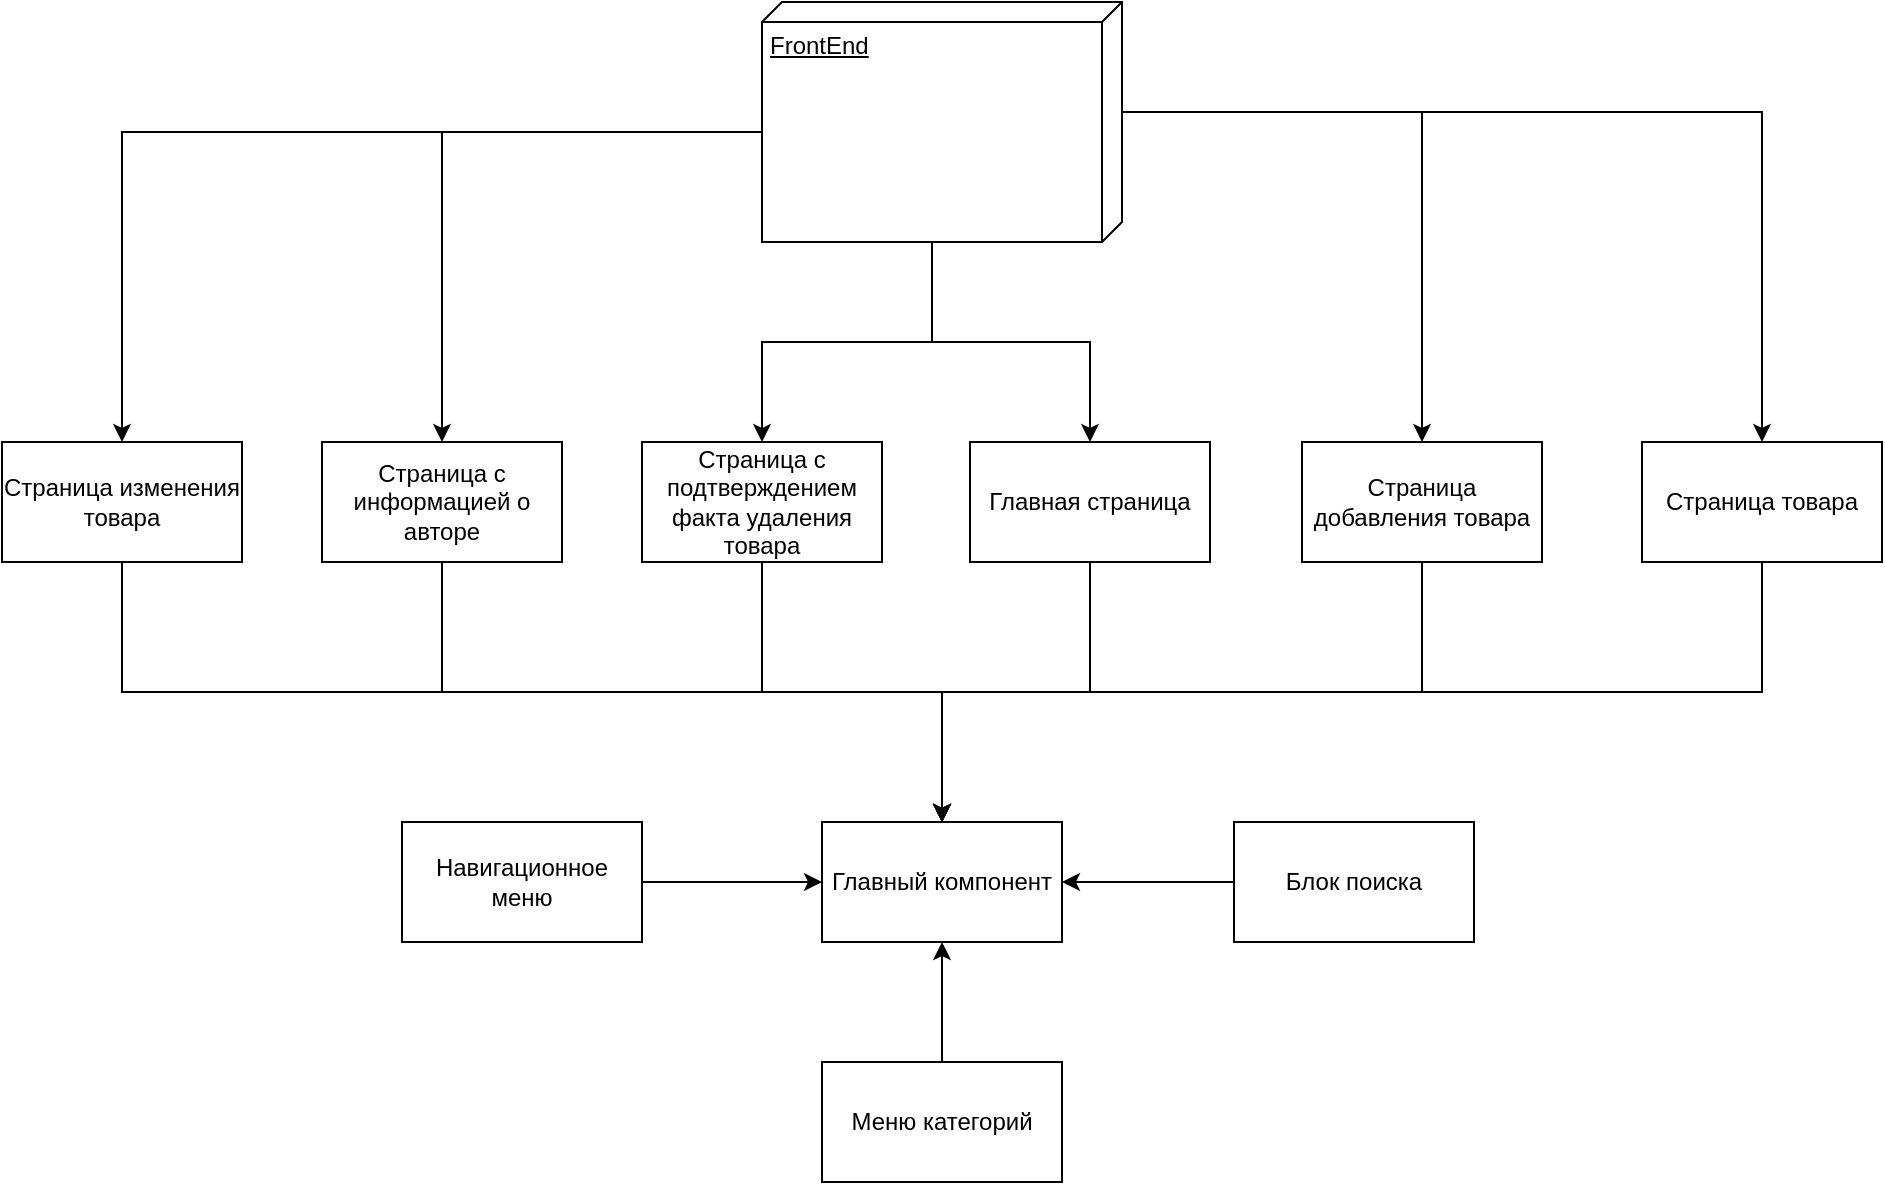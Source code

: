 <mxfile version="13.1.3" type="device"><diagram id="t45Dhyoi134vQA3ZzKPk" name="Page-1"><mxGraphModel dx="1422" dy="762" grid="1" gridSize="10" guides="1" tooltips="1" connect="1" arrows="1" fold="1" page="1" pageScale="1" pageWidth="1169" pageHeight="827" math="0" shadow="0"><root><mxCell id="0"/><mxCell id="1" parent="0"/><mxCell id="jMGd-ehOKHNFnBsLzqc--25" style="edgeStyle=orthogonalEdgeStyle;rounded=0;orthogonalLoop=1;jettySize=auto;html=1;exitX=0;exitY=0;exitDx=65;exitDy=180;exitPerimeter=0;entryX=0.5;entryY=0;entryDx=0;entryDy=0;" edge="1" parent="1" source="jMGd-ehOKHNFnBsLzqc--14" target="jMGd-ehOKHNFnBsLzqc--20"><mxGeometry relative="1" as="geometry"/></mxCell><mxCell id="jMGd-ehOKHNFnBsLzqc--26" style="edgeStyle=orthogonalEdgeStyle;rounded=0;orthogonalLoop=1;jettySize=auto;html=1;exitX=0;exitY=0;exitDx=65;exitDy=180;exitPerimeter=0;entryX=0.5;entryY=0;entryDx=0;entryDy=0;" edge="1" parent="1" source="jMGd-ehOKHNFnBsLzqc--14" target="jMGd-ehOKHNFnBsLzqc--18"><mxGeometry relative="1" as="geometry"/></mxCell><mxCell id="jMGd-ehOKHNFnBsLzqc--27" style="edgeStyle=orthogonalEdgeStyle;rounded=0;orthogonalLoop=1;jettySize=auto;html=1;exitX=0;exitY=0;exitDx=120;exitDy=95;exitPerimeter=0;entryX=0.5;entryY=0;entryDx=0;entryDy=0;" edge="1" parent="1" source="jMGd-ehOKHNFnBsLzqc--14" target="jMGd-ehOKHNFnBsLzqc--17"><mxGeometry relative="1" as="geometry"/></mxCell><mxCell id="jMGd-ehOKHNFnBsLzqc--28" style="edgeStyle=orthogonalEdgeStyle;rounded=0;orthogonalLoop=1;jettySize=auto;html=1;exitX=0;exitY=0;exitDx=120;exitDy=95;exitPerimeter=0;entryX=0.5;entryY=0;entryDx=0;entryDy=0;" edge="1" parent="1" source="jMGd-ehOKHNFnBsLzqc--14" target="jMGd-ehOKHNFnBsLzqc--15"><mxGeometry relative="1" as="geometry"/></mxCell><mxCell id="jMGd-ehOKHNFnBsLzqc--29" style="edgeStyle=orthogonalEdgeStyle;rounded=0;orthogonalLoop=1;jettySize=auto;html=1;exitX=0;exitY=0;exitDx=55;exitDy=0;exitPerimeter=0;entryX=0.5;entryY=0;entryDx=0;entryDy=0;" edge="1" parent="1" source="jMGd-ehOKHNFnBsLzqc--14" target="jMGd-ehOKHNFnBsLzqc--16"><mxGeometry relative="1" as="geometry"/></mxCell><mxCell id="jMGd-ehOKHNFnBsLzqc--30" style="edgeStyle=orthogonalEdgeStyle;rounded=0;orthogonalLoop=1;jettySize=auto;html=1;exitX=0;exitY=0;exitDx=55;exitDy=0;exitPerimeter=0;entryX=0.5;entryY=0;entryDx=0;entryDy=0;" edge="1" parent="1" source="jMGd-ehOKHNFnBsLzqc--14" target="jMGd-ehOKHNFnBsLzqc--19"><mxGeometry relative="1" as="geometry"/></mxCell><mxCell id="jMGd-ehOKHNFnBsLzqc--14" value="FrontEnd" style="verticalAlign=top;align=left;spacingTop=8;spacingLeft=2;spacingRight=12;shape=cube;size=10;direction=south;fontStyle=4;html=1;" vertex="1" parent="1"><mxGeometry x="544" y="50" width="180" height="120" as="geometry"/></mxCell><mxCell id="jMGd-ehOKHNFnBsLzqc--34" style="edgeStyle=orthogonalEdgeStyle;rounded=0;orthogonalLoop=1;jettySize=auto;html=1;exitX=0.5;exitY=1;exitDx=0;exitDy=0;entryX=0.5;entryY=0;entryDx=0;entryDy=0;" edge="1" parent="1" source="jMGd-ehOKHNFnBsLzqc--15" target="jMGd-ehOKHNFnBsLzqc--21"><mxGeometry relative="1" as="geometry"/></mxCell><mxCell id="jMGd-ehOKHNFnBsLzqc--15" value="Главная страница" style="rounded=0;whiteSpace=wrap;html=1;" vertex="1" parent="1"><mxGeometry x="648" y="270" width="120" height="60" as="geometry"/></mxCell><mxCell id="jMGd-ehOKHNFnBsLzqc--35" style="edgeStyle=orthogonalEdgeStyle;rounded=0;orthogonalLoop=1;jettySize=auto;html=1;exitX=0.5;exitY=1;exitDx=0;exitDy=0;entryX=0.5;entryY=0;entryDx=0;entryDy=0;" edge="1" parent="1" source="jMGd-ehOKHNFnBsLzqc--16" target="jMGd-ehOKHNFnBsLzqc--21"><mxGeometry relative="1" as="geometry"/></mxCell><mxCell id="jMGd-ehOKHNFnBsLzqc--16" value="Страница добавления товара" style="rounded=0;whiteSpace=wrap;html=1;" vertex="1" parent="1"><mxGeometry x="814" y="270" width="120" height="60" as="geometry"/></mxCell><mxCell id="jMGd-ehOKHNFnBsLzqc--33" style="edgeStyle=orthogonalEdgeStyle;rounded=0;orthogonalLoop=1;jettySize=auto;html=1;exitX=0.5;exitY=1;exitDx=0;exitDy=0;entryX=0.5;entryY=0;entryDx=0;entryDy=0;" edge="1" parent="1" source="jMGd-ehOKHNFnBsLzqc--17" target="jMGd-ehOKHNFnBsLzqc--21"><mxGeometry relative="1" as="geometry"><mxPoint x="620" y="370" as="targetPoint"/></mxGeometry></mxCell><mxCell id="jMGd-ehOKHNFnBsLzqc--17" value="Страница с подтверждением факта удаления товара" style="rounded=0;whiteSpace=wrap;html=1;" vertex="1" parent="1"><mxGeometry x="484" y="270" width="120" height="60" as="geometry"/></mxCell><mxCell id="jMGd-ehOKHNFnBsLzqc--32" style="edgeStyle=orthogonalEdgeStyle;rounded=0;orthogonalLoop=1;jettySize=auto;html=1;exitX=0.5;exitY=1;exitDx=0;exitDy=0;entryX=0.5;entryY=0;entryDx=0;entryDy=0;" edge="1" parent="1" source="jMGd-ehOKHNFnBsLzqc--18" target="jMGd-ehOKHNFnBsLzqc--21"><mxGeometry relative="1" as="geometry"/></mxCell><mxCell id="jMGd-ehOKHNFnBsLzqc--18" value="Страница с информацией о авторе" style="rounded=0;whiteSpace=wrap;html=1;" vertex="1" parent="1"><mxGeometry x="324" y="270" width="120" height="60" as="geometry"/></mxCell><mxCell id="jMGd-ehOKHNFnBsLzqc--36" style="edgeStyle=orthogonalEdgeStyle;rounded=0;orthogonalLoop=1;jettySize=auto;html=1;exitX=0.5;exitY=1;exitDx=0;exitDy=0;entryX=0.5;entryY=0;entryDx=0;entryDy=0;" edge="1" parent="1" source="jMGd-ehOKHNFnBsLzqc--19" target="jMGd-ehOKHNFnBsLzqc--21"><mxGeometry relative="1" as="geometry"/></mxCell><mxCell id="jMGd-ehOKHNFnBsLzqc--19" value="Страница товара" style="rounded=0;whiteSpace=wrap;html=1;" vertex="1" parent="1"><mxGeometry x="984" y="270" width="120" height="60" as="geometry"/></mxCell><mxCell id="jMGd-ehOKHNFnBsLzqc--31" style="edgeStyle=orthogonalEdgeStyle;rounded=0;orthogonalLoop=1;jettySize=auto;html=1;exitX=0.5;exitY=1;exitDx=0;exitDy=0;entryX=0.5;entryY=0;entryDx=0;entryDy=0;" edge="1" parent="1" source="jMGd-ehOKHNFnBsLzqc--20" target="jMGd-ehOKHNFnBsLzqc--21"><mxGeometry relative="1" as="geometry"/></mxCell><mxCell id="jMGd-ehOKHNFnBsLzqc--20" value="Страница изменения товара" style="rounded=0;whiteSpace=wrap;html=1;" vertex="1" parent="1"><mxGeometry x="164" y="270" width="120" height="60" as="geometry"/></mxCell><mxCell id="jMGd-ehOKHNFnBsLzqc--21" value="Главный компонент" style="rounded=0;whiteSpace=wrap;html=1;" vertex="1" parent="1"><mxGeometry x="574" y="460" width="120" height="60" as="geometry"/></mxCell><mxCell id="jMGd-ehOKHNFnBsLzqc--38" style="edgeStyle=orthogonalEdgeStyle;rounded=0;orthogonalLoop=1;jettySize=auto;html=1;exitX=1;exitY=0.5;exitDx=0;exitDy=0;entryX=0;entryY=0.5;entryDx=0;entryDy=0;" edge="1" parent="1" source="jMGd-ehOKHNFnBsLzqc--22" target="jMGd-ehOKHNFnBsLzqc--21"><mxGeometry relative="1" as="geometry"/></mxCell><mxCell id="jMGd-ehOKHNFnBsLzqc--22" value="Навигационное меню" style="rounded=0;whiteSpace=wrap;html=1;" vertex="1" parent="1"><mxGeometry x="364" y="460" width="120" height="60" as="geometry"/></mxCell><mxCell id="jMGd-ehOKHNFnBsLzqc--37" style="edgeStyle=orthogonalEdgeStyle;rounded=0;orthogonalLoop=1;jettySize=auto;html=1;exitX=0;exitY=0.5;exitDx=0;exitDy=0;entryX=1;entryY=0.5;entryDx=0;entryDy=0;" edge="1" parent="1" source="jMGd-ehOKHNFnBsLzqc--23" target="jMGd-ehOKHNFnBsLzqc--21"><mxGeometry relative="1" as="geometry"/></mxCell><mxCell id="jMGd-ehOKHNFnBsLzqc--23" value="Блок поиска" style="rounded=0;whiteSpace=wrap;html=1;" vertex="1" parent="1"><mxGeometry x="780" y="460" width="120" height="60" as="geometry"/></mxCell><mxCell id="jMGd-ehOKHNFnBsLzqc--40" style="edgeStyle=orthogonalEdgeStyle;rounded=0;orthogonalLoop=1;jettySize=auto;html=1;exitX=0.5;exitY=0;exitDx=0;exitDy=0;entryX=0.5;entryY=1;entryDx=0;entryDy=0;" edge="1" parent="1" source="jMGd-ehOKHNFnBsLzqc--24" target="jMGd-ehOKHNFnBsLzqc--21"><mxGeometry relative="1" as="geometry"/></mxCell><mxCell id="jMGd-ehOKHNFnBsLzqc--24" value="Меню категорий" style="rounded=0;whiteSpace=wrap;html=1;" vertex="1" parent="1"><mxGeometry x="574" y="580" width="120" height="60" as="geometry"/></mxCell></root></mxGraphModel></diagram></mxfile>